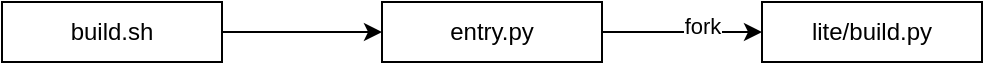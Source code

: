 <mxfile version="20.0.4" type="github">
  <diagram id="GFBi86Y5M8hVDYYg-J3f" name="Page-1">
    <mxGraphModel dx="1422" dy="762" grid="1" gridSize="10" guides="1" tooltips="1" connect="1" arrows="1" fold="1" page="1" pageScale="1" pageWidth="827" pageHeight="1169" math="0" shadow="0">
      <root>
        <mxCell id="0" />
        <mxCell id="1" parent="0" />
        <mxCell id="FEH4WWXBPxlkjgHYf7Cm-3" value="" style="edgeStyle=orthogonalEdgeStyle;rounded=0;orthogonalLoop=1;jettySize=auto;html=1;" edge="1" parent="1" source="FEH4WWXBPxlkjgHYf7Cm-1" target="FEH4WWXBPxlkjgHYf7Cm-2">
          <mxGeometry relative="1" as="geometry" />
        </mxCell>
        <mxCell id="FEH4WWXBPxlkjgHYf7Cm-1" value="build.sh" style="rounded=0;whiteSpace=wrap;html=1;" vertex="1" parent="1">
          <mxGeometry x="70" y="160" width="110" height="30" as="geometry" />
        </mxCell>
        <mxCell id="FEH4WWXBPxlkjgHYf7Cm-5" value="" style="edgeStyle=orthogonalEdgeStyle;rounded=0;orthogonalLoop=1;jettySize=auto;html=1;" edge="1" parent="1" source="FEH4WWXBPxlkjgHYf7Cm-2" target="FEH4WWXBPxlkjgHYf7Cm-4">
          <mxGeometry relative="1" as="geometry" />
        </mxCell>
        <mxCell id="FEH4WWXBPxlkjgHYf7Cm-6" value="fork" style="edgeLabel;html=1;align=center;verticalAlign=middle;resizable=0;points=[];" vertex="1" connectable="0" parent="FEH4WWXBPxlkjgHYf7Cm-5">
          <mxGeometry x="0.25" y="3" relative="1" as="geometry">
            <mxPoint as="offset" />
          </mxGeometry>
        </mxCell>
        <mxCell id="FEH4WWXBPxlkjgHYf7Cm-2" value="entry.py" style="rounded=0;whiteSpace=wrap;html=1;" vertex="1" parent="1">
          <mxGeometry x="260" y="160" width="110" height="30" as="geometry" />
        </mxCell>
        <mxCell id="FEH4WWXBPxlkjgHYf7Cm-4" value="lite/build.py" style="rounded=0;whiteSpace=wrap;html=1;" vertex="1" parent="1">
          <mxGeometry x="450" y="160" width="110" height="30" as="geometry" />
        </mxCell>
      </root>
    </mxGraphModel>
  </diagram>
</mxfile>

